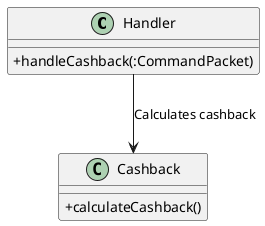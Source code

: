 @startuml
skinparam classAttributeIconSize 0
class Handler {
 +handleCashback(:CommandPacket)
}

class Cashback {
 +calculateCashback()
}

Handler --> Cashback : Calculates cashback
@enduml